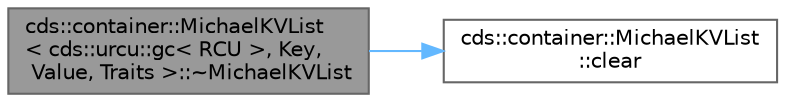 digraph "cds::container::MichaelKVList&lt; cds::urcu::gc&lt; RCU &gt;, Key, Value, Traits &gt;::~MichaelKVList"
{
 // LATEX_PDF_SIZE
  bgcolor="transparent";
  edge [fontname=Helvetica,fontsize=10,labelfontname=Helvetica,labelfontsize=10];
  node [fontname=Helvetica,fontsize=10,shape=box,height=0.2,width=0.4];
  rankdir="LR";
  Node1 [id="Node000001",label="cds::container::MichaelKVList\l\< cds::urcu::gc\< RCU \>, Key,\l Value, Traits \>::~MichaelKVList",height=0.2,width=0.4,color="gray40", fillcolor="grey60", style="filled", fontcolor="black",tooltip="List destructor"];
  Node1 -> Node2 [id="edge1_Node000001_Node000002",color="steelblue1",style="solid",tooltip=" "];
  Node2 [id="Node000002",label="cds::container::MichaelKVList\l::clear",height=0.2,width=0.4,color="grey40", fillcolor="white", style="filled",URL="$classcds_1_1container_1_1_michael_k_v_list.html#accb18bfe8fb432d6ee02942af5672d90",tooltip="Clears the list"];
}
